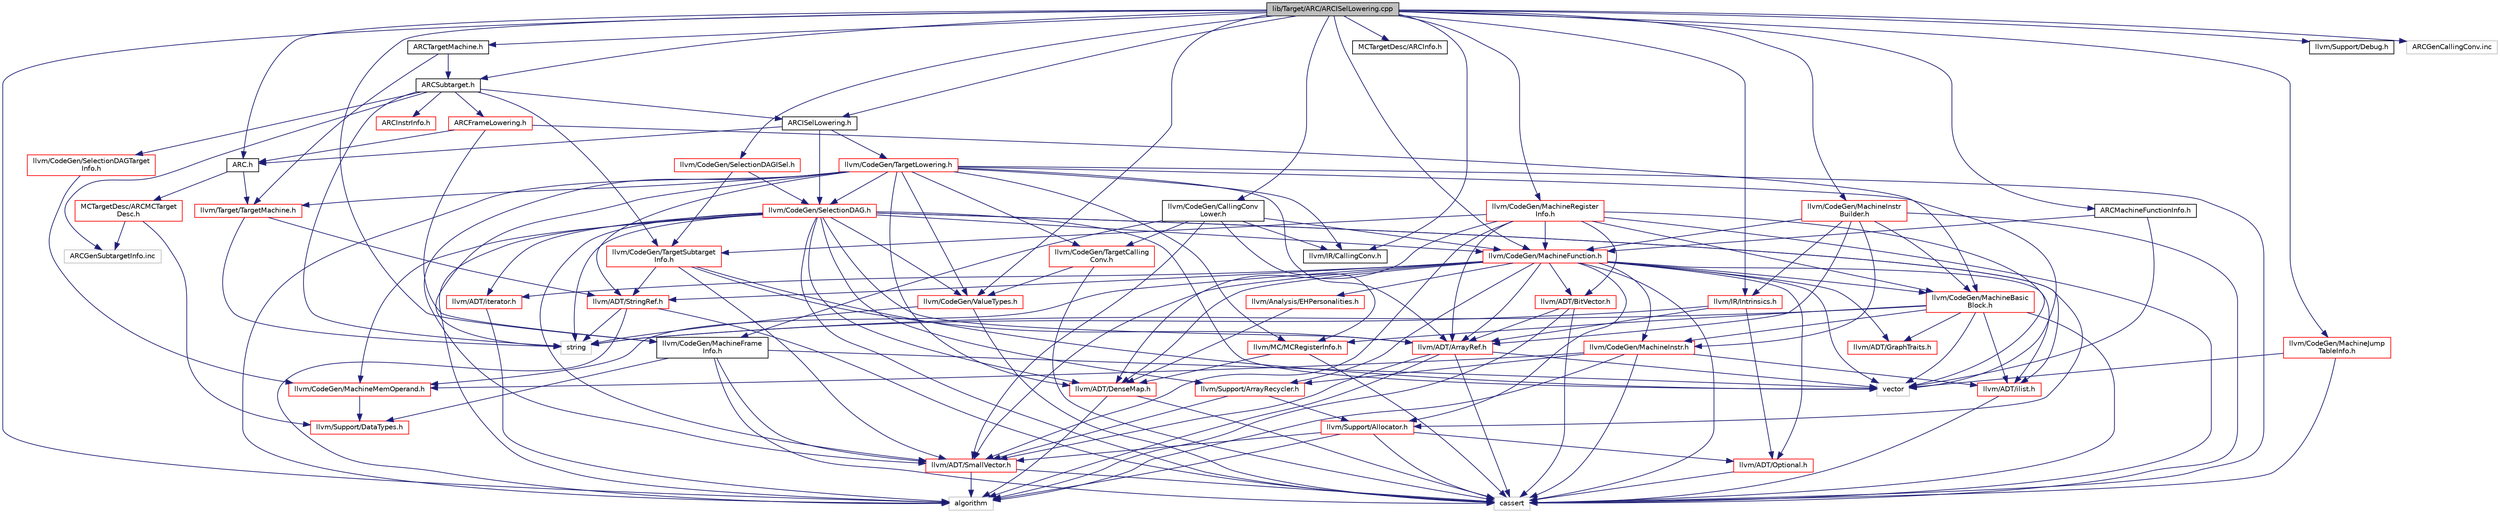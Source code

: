 digraph "lib/Target/ARC/ARCISelLowering.cpp"
{
 // LATEX_PDF_SIZE
  bgcolor="transparent";
  edge [fontname="Helvetica",fontsize="10",labelfontname="Helvetica",labelfontsize="10"];
  node [fontname="Helvetica",fontsize="10",shape="box"];
  Node1 [label="lib/Target/ARC/ARCISelLowering.cpp",height=0.2,width=0.4,color="black", fillcolor="grey75", style="filled", fontcolor="black",tooltip=" "];
  Node1 -> Node2 [color="midnightblue",fontsize="10",style="solid",fontname="Helvetica"];
  Node2 [label="ARCISelLowering.h",height=0.2,width=0.4,color="black",URL="$ARCISelLowering_8h.html",tooltip=" "];
  Node2 -> Node3 [color="midnightblue",fontsize="10",style="solid",fontname="Helvetica"];
  Node3 [label="ARC.h",height=0.2,width=0.4,color="black",URL="$ARC_8h.html",tooltip=" "];
  Node3 -> Node4 [color="midnightblue",fontsize="10",style="solid",fontname="Helvetica"];
  Node4 [label="MCTargetDesc/ARCMCTarget\lDesc.h",height=0.2,width=0.4,color="red",URL="$ARCMCTargetDesc_8h.html",tooltip=" "];
  Node4 -> Node5 [color="midnightblue",fontsize="10",style="solid",fontname="Helvetica"];
  Node5 [label="llvm/Support/DataTypes.h",height=0.2,width=0.4,color="red",URL="$llvm_2Support_2DataTypes_8h.html",tooltip=" "];
  Node4 -> Node13 [color="midnightblue",fontsize="10",style="solid",fontname="Helvetica"];
  Node13 [label="ARCGenSubtargetInfo.inc",height=0.2,width=0.4,color="grey75",tooltip=" "];
  Node3 -> Node14 [color="midnightblue",fontsize="10",style="solid",fontname="Helvetica"];
  Node14 [label="llvm/Target/TargetMachine.h",height=0.2,width=0.4,color="red",URL="$llvm_2Target_2TargetMachine_8h.html",tooltip=" "];
  Node14 -> Node15 [color="midnightblue",fontsize="10",style="solid",fontname="Helvetica"];
  Node15 [label="llvm/ADT/StringRef.h",height=0.2,width=0.4,color="red",URL="$StringRef_8h.html",tooltip=" "];
  Node15 -> Node35 [color="midnightblue",fontsize="10",style="solid",fontname="Helvetica"];
  Node35 [label="algorithm",height=0.2,width=0.4,color="grey75",tooltip=" "];
  Node15 -> Node26 [color="midnightblue",fontsize="10",style="solid",fontname="Helvetica"];
  Node26 [label="cassert",height=0.2,width=0.4,color="grey75",tooltip=" "];
  Node15 -> Node41 [color="midnightblue",fontsize="10",style="solid",fontname="Helvetica"];
  Node41 [label="string",height=0.2,width=0.4,color="grey75",tooltip=" "];
  Node14 -> Node41 [color="midnightblue",fontsize="10",style="solid",fontname="Helvetica"];
  Node2 -> Node88 [color="midnightblue",fontsize="10",style="solid",fontname="Helvetica"];
  Node88 [label="llvm/CodeGen/SelectionDAG.h",height=0.2,width=0.4,color="red",URL="$SelectionDAG_8h.html",tooltip=" "];
  Node88 -> Node52 [color="midnightblue",fontsize="10",style="solid",fontname="Helvetica"];
  Node52 [label="llvm/ADT/ArrayRef.h",height=0.2,width=0.4,color="red",URL="$ArrayRef_8h.html",tooltip=" "];
  Node52 -> Node28 [color="midnightblue",fontsize="10",style="solid",fontname="Helvetica"];
  Node28 [label="llvm/ADT/SmallVector.h",height=0.2,width=0.4,color="red",URL="$SmallVector_8h.html",tooltip=" "];
  Node28 -> Node35 [color="midnightblue",fontsize="10",style="solid",fontname="Helvetica"];
  Node28 -> Node26 [color="midnightblue",fontsize="10",style="solid",fontname="Helvetica"];
  Node52 -> Node35 [color="midnightblue",fontsize="10",style="solid",fontname="Helvetica"];
  Node52 -> Node26 [color="midnightblue",fontsize="10",style="solid",fontname="Helvetica"];
  Node52 -> Node61 [color="midnightblue",fontsize="10",style="solid",fontname="Helvetica"];
  Node61 [label="vector",height=0.2,width=0.4,color="grey75",tooltip=" "];
  Node88 -> Node79 [color="midnightblue",fontsize="10",style="solid",fontname="Helvetica"];
  Node79 [label="llvm/ADT/DenseMap.h",height=0.2,width=0.4,color="red",URL="$DenseMap_8h.html",tooltip=" "];
  Node79 -> Node35 [color="midnightblue",fontsize="10",style="solid",fontname="Helvetica"];
  Node79 -> Node26 [color="midnightblue",fontsize="10",style="solid",fontname="Helvetica"];
  Node88 -> Node28 [color="midnightblue",fontsize="10",style="solid",fontname="Helvetica"];
  Node88 -> Node92 [color="midnightblue",fontsize="10",style="solid",fontname="Helvetica"];
  Node92 [label="llvm/ADT/ilist.h",height=0.2,width=0.4,color="red",URL="$ilist_8h.html",tooltip=" "];
  Node92 -> Node26 [color="midnightblue",fontsize="10",style="solid",fontname="Helvetica"];
  Node88 -> Node44 [color="midnightblue",fontsize="10",style="solid",fontname="Helvetica"];
  Node44 [label="llvm/ADT/iterator.h",height=0.2,width=0.4,color="red",URL="$iterator_8h.html",tooltip=" "];
  Node44 -> Node35 [color="midnightblue",fontsize="10",style="solid",fontname="Helvetica"];
  Node88 -> Node217 [color="midnightblue",fontsize="10",style="solid",fontname="Helvetica"];
  Node217 [label="llvm/CodeGen/MachineFunction.h",height=0.2,width=0.4,color="red",URL="$MachineFunction_8h.html",tooltip=" "];
  Node217 -> Node52 [color="midnightblue",fontsize="10",style="solid",fontname="Helvetica"];
  Node217 -> Node170 [color="midnightblue",fontsize="10",style="solid",fontname="Helvetica"];
  Node170 [label="llvm/ADT/BitVector.h",height=0.2,width=0.4,color="red",URL="$BitVector_8h.html",tooltip=" "];
  Node170 -> Node52 [color="midnightblue",fontsize="10",style="solid",fontname="Helvetica"];
  Node170 -> Node35 [color="midnightblue",fontsize="10",style="solid",fontname="Helvetica"];
  Node170 -> Node26 [color="midnightblue",fontsize="10",style="solid",fontname="Helvetica"];
  Node217 -> Node79 [color="midnightblue",fontsize="10",style="solid",fontname="Helvetica"];
  Node217 -> Node164 [color="midnightblue",fontsize="10",style="solid",fontname="Helvetica"];
  Node164 [label="llvm/ADT/GraphTraits.h",height=0.2,width=0.4,color="red",URL="$GraphTraits_8h.html",tooltip=" "];
  Node217 -> Node17 [color="midnightblue",fontsize="10",style="solid",fontname="Helvetica"];
  Node17 [label="llvm/ADT/Optional.h",height=0.2,width=0.4,color="red",URL="$Optional_8h.html",tooltip=" "];
  Node17 -> Node26 [color="midnightblue",fontsize="10",style="solid",fontname="Helvetica"];
  Node217 -> Node28 [color="midnightblue",fontsize="10",style="solid",fontname="Helvetica"];
  Node217 -> Node15 [color="midnightblue",fontsize="10",style="solid",fontname="Helvetica"];
  Node217 -> Node92 [color="midnightblue",fontsize="10",style="solid",fontname="Helvetica"];
  Node217 -> Node44 [color="midnightblue",fontsize="10",style="solid",fontname="Helvetica"];
  Node217 -> Node218 [color="midnightblue",fontsize="10",style="solid",fontname="Helvetica"];
  Node218 [label="llvm/Analysis/EHPersonalities.h",height=0.2,width=0.4,color="red",URL="$EHPersonalities_8h.html",tooltip=" "];
  Node218 -> Node79 [color="midnightblue",fontsize="10",style="solid",fontname="Helvetica"];
  Node217 -> Node173 [color="midnightblue",fontsize="10",style="solid",fontname="Helvetica"];
  Node173 [label="llvm/CodeGen/MachineBasic\lBlock.h",height=0.2,width=0.4,color="red",URL="$MachineBasicBlock_8h.html",tooltip=" "];
  Node173 -> Node164 [color="midnightblue",fontsize="10",style="solid",fontname="Helvetica"];
  Node173 -> Node92 [color="midnightblue",fontsize="10",style="solid",fontname="Helvetica"];
  Node173 -> Node174 [color="midnightblue",fontsize="10",style="solid",fontname="Helvetica"];
  Node174 [label="llvm/CodeGen/MachineInstr.h",height=0.2,width=0.4,color="red",URL="$MachineInstr_8h.html",tooltip=" "];
  Node174 -> Node92 [color="midnightblue",fontsize="10",style="solid",fontname="Helvetica"];
  Node174 -> Node177 [color="midnightblue",fontsize="10",style="solid",fontname="Helvetica"];
  Node177 [label="llvm/CodeGen/MachineMemOperand.h",height=0.2,width=0.4,color="red",URL="$MachineMemOperand_8h.html",tooltip=" "];
  Node177 -> Node5 [color="midnightblue",fontsize="10",style="solid",fontname="Helvetica"];
  Node174 -> Node210 [color="midnightblue",fontsize="10",style="solid",fontname="Helvetica"];
  Node210 [label="llvm/Support/ArrayRecycler.h",height=0.2,width=0.4,color="red",URL="$ArrayRecycler_8h.html",tooltip=" "];
  Node210 -> Node28 [color="midnightblue",fontsize="10",style="solid",fontname="Helvetica"];
  Node210 -> Node56 [color="midnightblue",fontsize="10",style="solid",fontname="Helvetica"];
  Node56 [label="llvm/Support/Allocator.h",height=0.2,width=0.4,color="red",URL="$Allocator_8h.html",tooltip="This file defines the MallocAllocator and BumpPtrAllocator interfaces."];
  Node56 -> Node17 [color="midnightblue",fontsize="10",style="solid",fontname="Helvetica"];
  Node56 -> Node28 [color="midnightblue",fontsize="10",style="solid",fontname="Helvetica"];
  Node56 -> Node35 [color="midnightblue",fontsize="10",style="solid",fontname="Helvetica"];
  Node56 -> Node26 [color="midnightblue",fontsize="10",style="solid",fontname="Helvetica"];
  Node174 -> Node35 [color="midnightblue",fontsize="10",style="solid",fontname="Helvetica"];
  Node174 -> Node26 [color="midnightblue",fontsize="10",style="solid",fontname="Helvetica"];
  Node173 -> Node201 [color="midnightblue",fontsize="10",style="solid",fontname="Helvetica"];
  Node201 [label="llvm/MC/MCRegisterInfo.h",height=0.2,width=0.4,color="red",URL="$MCRegisterInfo_8h.html",tooltip=" "];
  Node201 -> Node79 [color="midnightblue",fontsize="10",style="solid",fontname="Helvetica"];
  Node201 -> Node26 [color="midnightblue",fontsize="10",style="solid",fontname="Helvetica"];
  Node173 -> Node26 [color="midnightblue",fontsize="10",style="solid",fontname="Helvetica"];
  Node173 -> Node41 [color="midnightblue",fontsize="10",style="solid",fontname="Helvetica"];
  Node173 -> Node61 [color="midnightblue",fontsize="10",style="solid",fontname="Helvetica"];
  Node217 -> Node174 [color="midnightblue",fontsize="10",style="solid",fontname="Helvetica"];
  Node217 -> Node177 [color="midnightblue",fontsize="10",style="solid",fontname="Helvetica"];
  Node217 -> Node56 [color="midnightblue",fontsize="10",style="solid",fontname="Helvetica"];
  Node217 -> Node210 [color="midnightblue",fontsize="10",style="solid",fontname="Helvetica"];
  Node217 -> Node26 [color="midnightblue",fontsize="10",style="solid",fontname="Helvetica"];
  Node217 -> Node61 [color="midnightblue",fontsize="10",style="solid",fontname="Helvetica"];
  Node88 -> Node177 [color="midnightblue",fontsize="10",style="solid",fontname="Helvetica"];
  Node88 -> Node221 [color="midnightblue",fontsize="10",style="solid",fontname="Helvetica"];
  Node221 [label="llvm/CodeGen/ValueTypes.h",height=0.2,width=0.4,color="red",URL="$ValueTypes_8h.html",tooltip=" "];
  Node221 -> Node26 [color="midnightblue",fontsize="10",style="solid",fontname="Helvetica"];
  Node221 -> Node41 [color="midnightblue",fontsize="10",style="solid",fontname="Helvetica"];
  Node88 -> Node56 [color="midnightblue",fontsize="10",style="solid",fontname="Helvetica"];
  Node88 -> Node210 [color="midnightblue",fontsize="10",style="solid",fontname="Helvetica"];
  Node88 -> Node35 [color="midnightblue",fontsize="10",style="solid",fontname="Helvetica"];
  Node88 -> Node26 [color="midnightblue",fontsize="10",style="solid",fontname="Helvetica"];
  Node88 -> Node41 [color="midnightblue",fontsize="10",style="solid",fontname="Helvetica"];
  Node88 -> Node61 [color="midnightblue",fontsize="10",style="solid",fontname="Helvetica"];
  Node2 -> Node224 [color="midnightblue",fontsize="10",style="solid",fontname="Helvetica"];
  Node224 [label="llvm/CodeGen/TargetLowering.h",height=0.2,width=0.4,color="red",URL="$TargetLowering_8h.html",tooltip="This file describes how to lower LLVM code to machine code."];
  Node224 -> Node52 [color="midnightblue",fontsize="10",style="solid",fontname="Helvetica"];
  Node224 -> Node79 [color="midnightblue",fontsize="10",style="solid",fontname="Helvetica"];
  Node224 -> Node28 [color="midnightblue",fontsize="10",style="solid",fontname="Helvetica"];
  Node224 -> Node15 [color="midnightblue",fontsize="10",style="solid",fontname="Helvetica"];
  Node224 -> Node88 [color="midnightblue",fontsize="10",style="solid",fontname="Helvetica"];
  Node224 -> Node227 [color="midnightblue",fontsize="10",style="solid",fontname="Helvetica"];
  Node227 [label="llvm/CodeGen/TargetCalling\lConv.h",height=0.2,width=0.4,color="red",URL="$TargetCallingConv_8h.html",tooltip=" "];
  Node227 -> Node221 [color="midnightblue",fontsize="10",style="solid",fontname="Helvetica"];
  Node227 -> Node26 [color="midnightblue",fontsize="10",style="solid",fontname="Helvetica"];
  Node224 -> Node221 [color="midnightblue",fontsize="10",style="solid",fontname="Helvetica"];
  Node224 -> Node129 [color="midnightblue",fontsize="10",style="solid",fontname="Helvetica"];
  Node129 [label="llvm/IR/CallingConv.h",height=0.2,width=0.4,color="black",URL="$CallingConv_8h.html",tooltip=" "];
  Node224 -> Node201 [color="midnightblue",fontsize="10",style="solid",fontname="Helvetica"];
  Node224 -> Node14 [color="midnightblue",fontsize="10",style="solid",fontname="Helvetica"];
  Node224 -> Node35 [color="midnightblue",fontsize="10",style="solid",fontname="Helvetica"];
  Node224 -> Node26 [color="midnightblue",fontsize="10",style="solid",fontname="Helvetica"];
  Node224 -> Node41 [color="midnightblue",fontsize="10",style="solid",fontname="Helvetica"];
  Node224 -> Node61 [color="midnightblue",fontsize="10",style="solid",fontname="Helvetica"];
  Node1 -> Node3 [color="midnightblue",fontsize="10",style="solid",fontname="Helvetica"];
  Node1 -> Node231 [color="midnightblue",fontsize="10",style="solid",fontname="Helvetica"];
  Node231 [label="ARCMachineFunctionInfo.h",height=0.2,width=0.4,color="black",URL="$ARCMachineFunctionInfo_8h.html",tooltip=" "];
  Node231 -> Node217 [color="midnightblue",fontsize="10",style="solid",fontname="Helvetica"];
  Node231 -> Node61 [color="midnightblue",fontsize="10",style="solid",fontname="Helvetica"];
  Node1 -> Node232 [color="midnightblue",fontsize="10",style="solid",fontname="Helvetica"];
  Node232 [label="ARCSubtarget.h",height=0.2,width=0.4,color="black",URL="$ARCSubtarget_8h.html",tooltip=" "];
  Node232 -> Node233 [color="midnightblue",fontsize="10",style="solid",fontname="Helvetica"];
  Node233 [label="ARCFrameLowering.h",height=0.2,width=0.4,color="red",URL="$ARCFrameLowering_8h.html",tooltip=" "];
  Node233 -> Node3 [color="midnightblue",fontsize="10",style="solid",fontname="Helvetica"];
  Node233 -> Node173 [color="midnightblue",fontsize="10",style="solid",fontname="Helvetica"];
  Node233 -> Node234 [color="midnightblue",fontsize="10",style="solid",fontname="Helvetica"];
  Node234 [label="llvm/CodeGen/MachineFrame\lInfo.h",height=0.2,width=0.4,color="black",URL="$MachineFrameInfo_8h.html",tooltip=" "];
  Node234 -> Node28 [color="midnightblue",fontsize="10",style="solid",fontname="Helvetica"];
  Node234 -> Node5 [color="midnightblue",fontsize="10",style="solid",fontname="Helvetica"];
  Node234 -> Node26 [color="midnightblue",fontsize="10",style="solid",fontname="Helvetica"];
  Node234 -> Node61 [color="midnightblue",fontsize="10",style="solid",fontname="Helvetica"];
  Node232 -> Node2 [color="midnightblue",fontsize="10",style="solid",fontname="Helvetica"];
  Node232 -> Node237 [color="midnightblue",fontsize="10",style="solid",fontname="Helvetica"];
  Node237 [label="ARCInstrInfo.h",height=0.2,width=0.4,color="red",URL="$ARCInstrInfo_8h.html",tooltip=" "];
  Node232 -> Node264 [color="midnightblue",fontsize="10",style="solid",fontname="Helvetica"];
  Node264 [label="llvm/CodeGen/SelectionDAGTarget\lInfo.h",height=0.2,width=0.4,color="red",URL="$SelectionDAGTargetInfo_8h.html",tooltip=" "];
  Node264 -> Node177 [color="midnightblue",fontsize="10",style="solid",fontname="Helvetica"];
  Node232 -> Node246 [color="midnightblue",fontsize="10",style="solid",fontname="Helvetica"];
  Node246 [label="llvm/CodeGen/TargetSubtarget\lInfo.h",height=0.2,width=0.4,color="red",URL="$TargetSubtargetInfo_8h.html",tooltip=" "];
  Node246 -> Node52 [color="midnightblue",fontsize="10",style="solid",fontname="Helvetica"];
  Node246 -> Node28 [color="midnightblue",fontsize="10",style="solid",fontname="Helvetica"];
  Node246 -> Node15 [color="midnightblue",fontsize="10",style="solid",fontname="Helvetica"];
  Node246 -> Node61 [color="midnightblue",fontsize="10",style="solid",fontname="Helvetica"];
  Node232 -> Node41 [color="midnightblue",fontsize="10",style="solid",fontname="Helvetica"];
  Node232 -> Node13 [color="midnightblue",fontsize="10",style="solid",fontname="Helvetica"];
  Node1 -> Node265 [color="midnightblue",fontsize="10",style="solid",fontname="Helvetica"];
  Node265 [label="ARCTargetMachine.h",height=0.2,width=0.4,color="black",URL="$ARCTargetMachine_8h.html",tooltip=" "];
  Node265 -> Node232 [color="midnightblue",fontsize="10",style="solid",fontname="Helvetica"];
  Node265 -> Node14 [color="midnightblue",fontsize="10",style="solid",fontname="Helvetica"];
  Node1 -> Node266 [color="midnightblue",fontsize="10",style="solid",fontname="Helvetica"];
  Node266 [label="MCTargetDesc/ARCInfo.h",height=0.2,width=0.4,color="black",URL="$ARCInfo_8h.html",tooltip=" "];
  Node1 -> Node267 [color="midnightblue",fontsize="10",style="solid",fontname="Helvetica"];
  Node267 [label="llvm/CodeGen/CallingConv\lLower.h",height=0.2,width=0.4,color="black",URL="$CallingConvLower_8h.html",tooltip=" "];
  Node267 -> Node28 [color="midnightblue",fontsize="10",style="solid",fontname="Helvetica"];
  Node267 -> Node234 [color="midnightblue",fontsize="10",style="solid",fontname="Helvetica"];
  Node267 -> Node217 [color="midnightblue",fontsize="10",style="solid",fontname="Helvetica"];
  Node267 -> Node227 [color="midnightblue",fontsize="10",style="solid",fontname="Helvetica"];
  Node267 -> Node129 [color="midnightblue",fontsize="10",style="solid",fontname="Helvetica"];
  Node267 -> Node201 [color="midnightblue",fontsize="10",style="solid",fontname="Helvetica"];
  Node1 -> Node234 [color="midnightblue",fontsize="10",style="solid",fontname="Helvetica"];
  Node1 -> Node217 [color="midnightblue",fontsize="10",style="solid",fontname="Helvetica"];
  Node1 -> Node268 [color="midnightblue",fontsize="10",style="solid",fontname="Helvetica"];
  Node268 [label="llvm/CodeGen/MachineInstr\lBuilder.h",height=0.2,width=0.4,color="red",URL="$MachineInstrBuilder_8h.html",tooltip=" "];
  Node268 -> Node52 [color="midnightblue",fontsize="10",style="solid",fontname="Helvetica"];
  Node268 -> Node173 [color="midnightblue",fontsize="10",style="solid",fontname="Helvetica"];
  Node268 -> Node217 [color="midnightblue",fontsize="10",style="solid",fontname="Helvetica"];
  Node268 -> Node174 [color="midnightblue",fontsize="10",style="solid",fontname="Helvetica"];
  Node268 -> Node186 [color="midnightblue",fontsize="10",style="solid",fontname="Helvetica"];
  Node186 [label="llvm/IR/Intrinsics.h",height=0.2,width=0.4,color="red",URL="$Intrinsics_8h.html",tooltip=" "];
  Node186 -> Node52 [color="midnightblue",fontsize="10",style="solid",fontname="Helvetica"];
  Node186 -> Node17 [color="midnightblue",fontsize="10",style="solid",fontname="Helvetica"];
  Node186 -> Node41 [color="midnightblue",fontsize="10",style="solid",fontname="Helvetica"];
  Node268 -> Node26 [color="midnightblue",fontsize="10",style="solid",fontname="Helvetica"];
  Node1 -> Node270 [color="midnightblue",fontsize="10",style="solid",fontname="Helvetica"];
  Node270 [label="llvm/CodeGen/MachineJump\lTableInfo.h",height=0.2,width=0.4,color="red",URL="$MachineJumpTableInfo_8h.html",tooltip=" "];
  Node270 -> Node26 [color="midnightblue",fontsize="10",style="solid",fontname="Helvetica"];
  Node270 -> Node61 [color="midnightblue",fontsize="10",style="solid",fontname="Helvetica"];
  Node1 -> Node241 [color="midnightblue",fontsize="10",style="solid",fontname="Helvetica"];
  Node241 [label="llvm/CodeGen/MachineRegister\lInfo.h",height=0.2,width=0.4,color="red",URL="$MachineRegisterInfo_8h.html",tooltip=" "];
  Node241 -> Node52 [color="midnightblue",fontsize="10",style="solid",fontname="Helvetica"];
  Node241 -> Node170 [color="midnightblue",fontsize="10",style="solid",fontname="Helvetica"];
  Node241 -> Node79 [color="midnightblue",fontsize="10",style="solid",fontname="Helvetica"];
  Node241 -> Node28 [color="midnightblue",fontsize="10",style="solid",fontname="Helvetica"];
  Node241 -> Node173 [color="midnightblue",fontsize="10",style="solid",fontname="Helvetica"];
  Node241 -> Node217 [color="midnightblue",fontsize="10",style="solid",fontname="Helvetica"];
  Node241 -> Node246 [color="midnightblue",fontsize="10",style="solid",fontname="Helvetica"];
  Node241 -> Node26 [color="midnightblue",fontsize="10",style="solid",fontname="Helvetica"];
  Node241 -> Node61 [color="midnightblue",fontsize="10",style="solid",fontname="Helvetica"];
  Node1 -> Node271 [color="midnightblue",fontsize="10",style="solid",fontname="Helvetica"];
  Node271 [label="llvm/CodeGen/SelectionDAGISel.h",height=0.2,width=0.4,color="red",URL="$SelectionDAGISel_8h.html",tooltip=" "];
  Node271 -> Node88 [color="midnightblue",fontsize="10",style="solid",fontname="Helvetica"];
  Node271 -> Node246 [color="midnightblue",fontsize="10",style="solid",fontname="Helvetica"];
  Node1 -> Node221 [color="midnightblue",fontsize="10",style="solid",fontname="Helvetica"];
  Node1 -> Node129 [color="midnightblue",fontsize="10",style="solid",fontname="Helvetica"];
  Node1 -> Node186 [color="midnightblue",fontsize="10",style="solid",fontname="Helvetica"];
  Node1 -> Node157 [color="midnightblue",fontsize="10",style="solid",fontname="Helvetica"];
  Node157 [label="llvm/Support/Debug.h",height=0.2,width=0.4,color="black",URL="$Debug_8h.html",tooltip=" "];
  Node1 -> Node35 [color="midnightblue",fontsize="10",style="solid",fontname="Helvetica"];
  Node1 -> Node272 [color="midnightblue",fontsize="10",style="solid",fontname="Helvetica"];
  Node272 [label="ARCGenCallingConv.inc",height=0.2,width=0.4,color="grey75",tooltip=" "];
}
